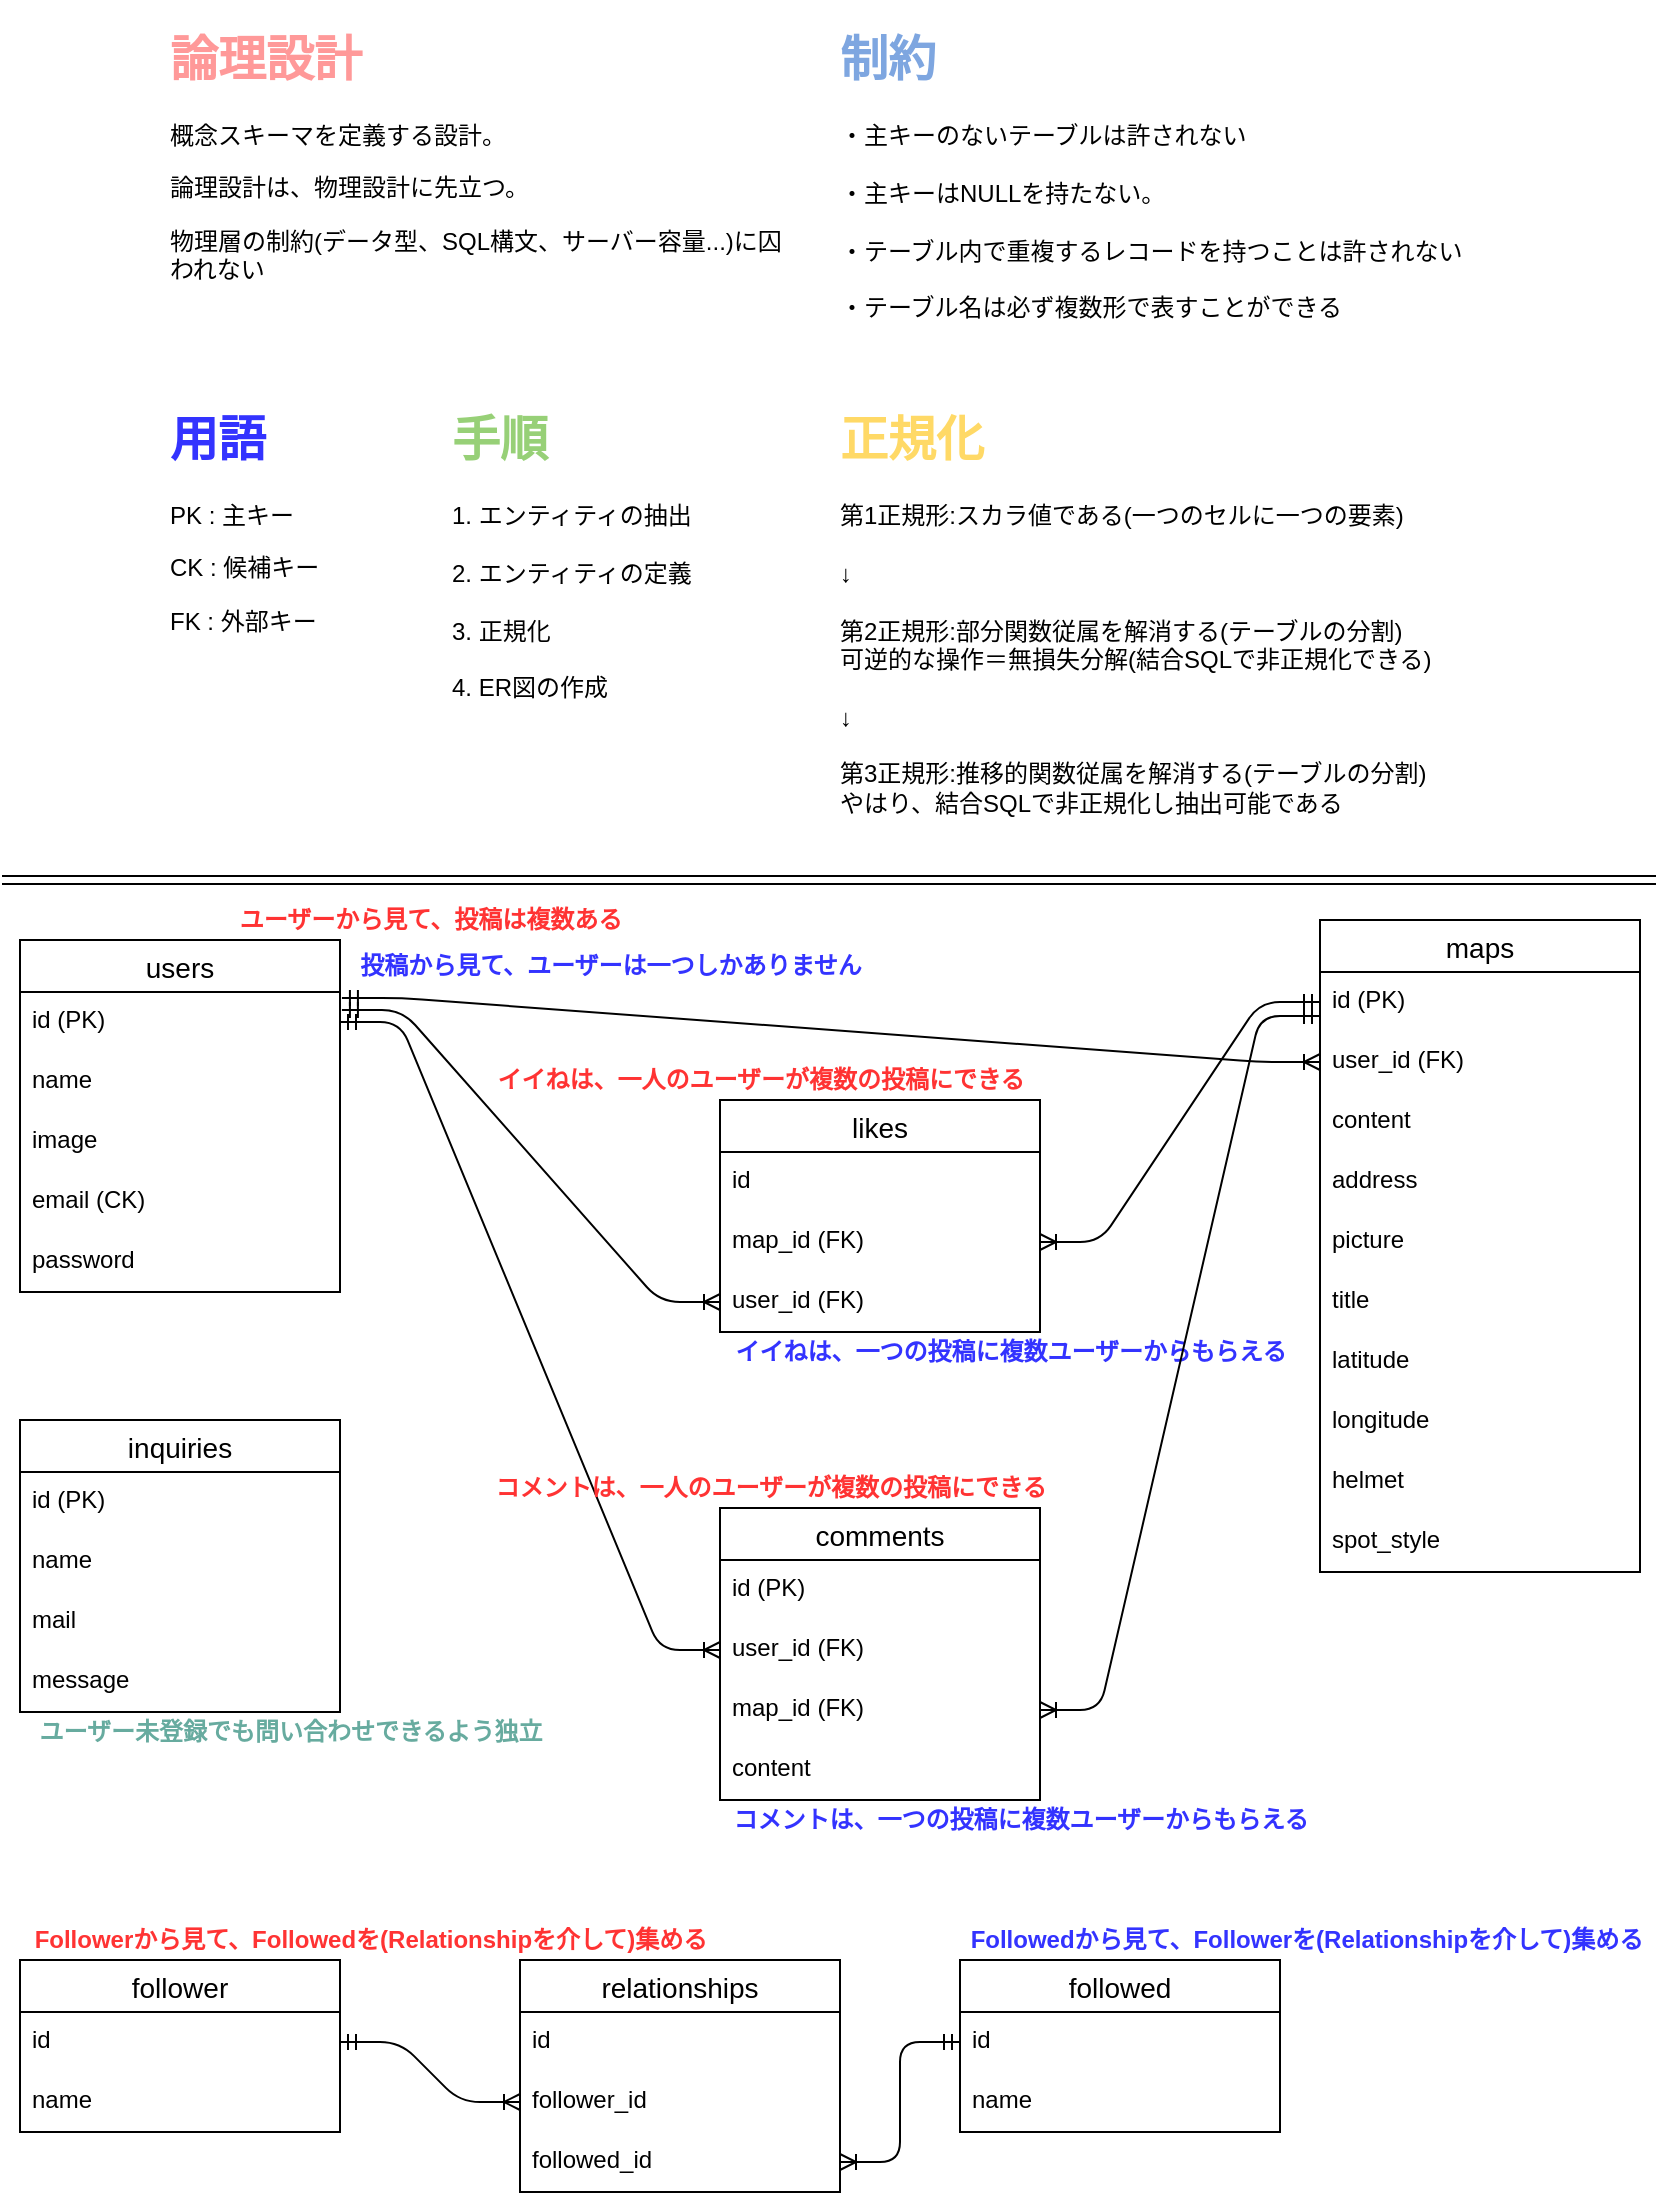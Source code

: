 <mxfile version="14.3.2" type="github">
  <diagram id="C5RBs43oDa-KdzZeNtuy" name="Page-1">
    <mxGraphModel dx="868" dy="532" grid="1" gridSize="10" guides="1" tooltips="1" connect="1" arrows="1" fold="1" page="1" pageScale="1" pageWidth="827" pageHeight="1169" math="0" shadow="0">
      <root>
        <mxCell id="WIyWlLk6GJQsqaUBKTNV-0" />
        <mxCell id="WIyWlLk6GJQsqaUBKTNV-1" parent="WIyWlLk6GJQsqaUBKTNV-0" />
        <mxCell id="j5EvmvPdPxWesLOsgkeJ-2" value="comments" style="swimlane;fontStyle=0;childLayout=stackLayout;horizontal=1;startSize=26;horizontalStack=0;resizeParent=1;resizeParentMax=0;resizeLast=0;collapsible=1;marginBottom=0;align=center;fontSize=14;" parent="WIyWlLk6GJQsqaUBKTNV-1" vertex="1">
          <mxGeometry x="359" y="754" width="160" height="146" as="geometry" />
        </mxCell>
        <mxCell id="j5EvmvPdPxWesLOsgkeJ-3" value="id (PK)" style="text;strokeColor=none;fillColor=none;spacingLeft=4;spacingRight=4;overflow=hidden;rotatable=0;points=[[0,0.5],[1,0.5]];portConstraint=eastwest;fontSize=12;" parent="j5EvmvPdPxWesLOsgkeJ-2" vertex="1">
          <mxGeometry y="26" width="160" height="30" as="geometry" />
        </mxCell>
        <mxCell id="j5EvmvPdPxWesLOsgkeJ-4" value="user_id (FK)" style="text;strokeColor=none;fillColor=none;spacingLeft=4;spacingRight=4;overflow=hidden;rotatable=0;points=[[0,0.5],[1,0.5]];portConstraint=eastwest;fontSize=12;" parent="j5EvmvPdPxWesLOsgkeJ-2" vertex="1">
          <mxGeometry y="56" width="160" height="30" as="geometry" />
        </mxCell>
        <mxCell id="j5EvmvPdPxWesLOsgkeJ-5" value="map_id (FK)" style="text;strokeColor=none;fillColor=none;spacingLeft=4;spacingRight=4;overflow=hidden;rotatable=0;points=[[0,0.5],[1,0.5]];portConstraint=eastwest;fontSize=12;" parent="j5EvmvPdPxWesLOsgkeJ-2" vertex="1">
          <mxGeometry y="86" width="160" height="30" as="geometry" />
        </mxCell>
        <mxCell id="j5EvmvPdPxWesLOsgkeJ-55" value="content" style="text;strokeColor=none;fillColor=none;spacingLeft=4;spacingRight=4;overflow=hidden;rotatable=0;points=[[0,0.5],[1,0.5]];portConstraint=eastwest;fontSize=12;" parent="j5EvmvPdPxWesLOsgkeJ-2" vertex="1">
          <mxGeometry y="116" width="160" height="30" as="geometry" />
        </mxCell>
        <mxCell id="j5EvmvPdPxWesLOsgkeJ-19" value="users" style="swimlane;fontStyle=0;childLayout=stackLayout;horizontal=1;startSize=26;horizontalStack=0;resizeParent=1;resizeParentMax=0;resizeLast=0;collapsible=1;marginBottom=0;align=center;fontSize=14;" parent="WIyWlLk6GJQsqaUBKTNV-1" vertex="1">
          <mxGeometry x="9" y="470" width="160" height="176" as="geometry" />
        </mxCell>
        <mxCell id="j5EvmvPdPxWesLOsgkeJ-20" value="id (PK)" style="text;strokeColor=none;fillColor=none;spacingLeft=4;spacingRight=4;overflow=hidden;rotatable=0;points=[[0,0.5],[1,0.5]];portConstraint=eastwest;fontSize=12;" parent="j5EvmvPdPxWesLOsgkeJ-19" vertex="1">
          <mxGeometry y="26" width="160" height="30" as="geometry" />
        </mxCell>
        <mxCell id="j5EvmvPdPxWesLOsgkeJ-22" value="name" style="text;strokeColor=none;fillColor=none;spacingLeft=4;spacingRight=4;overflow=hidden;rotatable=0;points=[[0,0.5],[1,0.5]];portConstraint=eastwest;fontSize=12;" parent="j5EvmvPdPxWesLOsgkeJ-19" vertex="1">
          <mxGeometry y="56" width="160" height="30" as="geometry" />
        </mxCell>
        <mxCell id="j5EvmvPdPxWesLOsgkeJ-56" value="image" style="text;strokeColor=none;fillColor=none;spacingLeft=4;spacingRight=4;overflow=hidden;rotatable=0;points=[[0,0.5],[1,0.5]];portConstraint=eastwest;fontSize=12;" parent="j5EvmvPdPxWesLOsgkeJ-19" vertex="1">
          <mxGeometry y="86" width="160" height="30" as="geometry" />
        </mxCell>
        <mxCell id="j5EvmvPdPxWesLOsgkeJ-57" value="email (CK)" style="text;strokeColor=none;fillColor=none;spacingLeft=4;spacingRight=4;overflow=hidden;rotatable=0;points=[[0,0.5],[1,0.5]];portConstraint=eastwest;fontSize=12;" parent="j5EvmvPdPxWesLOsgkeJ-19" vertex="1">
          <mxGeometry y="116" width="160" height="30" as="geometry" />
        </mxCell>
        <mxCell id="j5EvmvPdPxWesLOsgkeJ-58" value="password" style="text;strokeColor=none;fillColor=none;spacingLeft=4;spacingRight=4;overflow=hidden;rotatable=0;points=[[0,0.5],[1,0.5]];portConstraint=eastwest;fontSize=12;" parent="j5EvmvPdPxWesLOsgkeJ-19" vertex="1">
          <mxGeometry y="146" width="160" height="30" as="geometry" />
        </mxCell>
        <mxCell id="j5EvmvPdPxWesLOsgkeJ-23" value="inquiries" style="swimlane;fontStyle=0;childLayout=stackLayout;horizontal=1;startSize=26;horizontalStack=0;resizeParent=1;resizeParentMax=0;resizeLast=0;collapsible=1;marginBottom=0;align=center;fontSize=14;" parent="WIyWlLk6GJQsqaUBKTNV-1" vertex="1">
          <mxGeometry x="9" y="710" width="160" height="146" as="geometry" />
        </mxCell>
        <mxCell id="j5EvmvPdPxWesLOsgkeJ-24" value="id (PK)" style="text;strokeColor=none;fillColor=none;spacingLeft=4;spacingRight=4;overflow=hidden;rotatable=0;points=[[0,0.5],[1,0.5]];portConstraint=eastwest;fontSize=12;" parent="j5EvmvPdPxWesLOsgkeJ-23" vertex="1">
          <mxGeometry y="26" width="160" height="30" as="geometry" />
        </mxCell>
        <mxCell id="j5EvmvPdPxWesLOsgkeJ-25" value="name" style="text;strokeColor=none;fillColor=none;spacingLeft=4;spacingRight=4;overflow=hidden;rotatable=0;points=[[0,0.5],[1,0.5]];portConstraint=eastwest;fontSize=12;" parent="j5EvmvPdPxWesLOsgkeJ-23" vertex="1">
          <mxGeometry y="56" width="160" height="30" as="geometry" />
        </mxCell>
        <mxCell id="j5EvmvPdPxWesLOsgkeJ-54" value="mail" style="text;strokeColor=none;fillColor=none;spacingLeft=4;spacingRight=4;overflow=hidden;rotatable=0;points=[[0,0.5],[1,0.5]];portConstraint=eastwest;fontSize=12;" parent="j5EvmvPdPxWesLOsgkeJ-23" vertex="1">
          <mxGeometry y="86" width="160" height="30" as="geometry" />
        </mxCell>
        <mxCell id="j5EvmvPdPxWesLOsgkeJ-26" value="message" style="text;strokeColor=none;fillColor=none;spacingLeft=4;spacingRight=4;overflow=hidden;rotatable=0;points=[[0,0.5],[1,0.5]];portConstraint=eastwest;fontSize=12;" parent="j5EvmvPdPxWesLOsgkeJ-23" vertex="1">
          <mxGeometry y="116" width="160" height="30" as="geometry" />
        </mxCell>
        <mxCell id="j5EvmvPdPxWesLOsgkeJ-27" value="likes" style="swimlane;fontStyle=0;childLayout=stackLayout;horizontal=1;startSize=26;horizontalStack=0;resizeParent=1;resizeParentMax=0;resizeLast=0;collapsible=1;marginBottom=0;align=center;fontSize=14;" parent="WIyWlLk6GJQsqaUBKTNV-1" vertex="1">
          <mxGeometry x="359" y="550" width="160" height="116" as="geometry" />
        </mxCell>
        <mxCell id="j5EvmvPdPxWesLOsgkeJ-28" value="id" style="text;strokeColor=none;fillColor=none;spacingLeft=4;spacingRight=4;overflow=hidden;rotatable=0;points=[[0,0.5],[1,0.5]];portConstraint=eastwest;fontSize=12;" parent="j5EvmvPdPxWesLOsgkeJ-27" vertex="1">
          <mxGeometry y="26" width="160" height="30" as="geometry" />
        </mxCell>
        <mxCell id="j5EvmvPdPxWesLOsgkeJ-29" value="map_id (FK)" style="text;strokeColor=none;fillColor=none;spacingLeft=4;spacingRight=4;overflow=hidden;rotatable=0;points=[[0,0.5],[1,0.5]];portConstraint=eastwest;fontSize=12;" parent="j5EvmvPdPxWesLOsgkeJ-27" vertex="1">
          <mxGeometry y="56" width="160" height="30" as="geometry" />
        </mxCell>
        <mxCell id="j5EvmvPdPxWesLOsgkeJ-30" value="user_id (FK)" style="text;strokeColor=none;fillColor=none;spacingLeft=4;spacingRight=4;overflow=hidden;rotatable=0;points=[[0,0.5],[1,0.5]];portConstraint=eastwest;fontSize=12;" parent="j5EvmvPdPxWesLOsgkeJ-27" vertex="1">
          <mxGeometry y="86" width="160" height="30" as="geometry" />
        </mxCell>
        <mxCell id="j5EvmvPdPxWesLOsgkeJ-31" value="maps" style="swimlane;fontStyle=0;childLayout=stackLayout;horizontal=1;startSize=26;horizontalStack=0;resizeParent=1;resizeParentMax=0;resizeLast=0;collapsible=1;marginBottom=0;align=center;fontSize=14;" parent="WIyWlLk6GJQsqaUBKTNV-1" vertex="1">
          <mxGeometry x="659" y="460" width="160" height="326" as="geometry" />
        </mxCell>
        <mxCell id="j5EvmvPdPxWesLOsgkeJ-32" value="id (PK)" style="text;strokeColor=none;fillColor=none;spacingLeft=4;spacingRight=4;overflow=hidden;rotatable=0;points=[[0,0.5],[1,0.5]];portConstraint=eastwest;fontSize=12;" parent="j5EvmvPdPxWesLOsgkeJ-31" vertex="1">
          <mxGeometry y="26" width="160" height="30" as="geometry" />
        </mxCell>
        <mxCell id="j5EvmvPdPxWesLOsgkeJ-50" value="user_id (FK)" style="text;strokeColor=none;fillColor=none;spacingLeft=4;spacingRight=4;overflow=hidden;rotatable=0;points=[[0,0.5],[1,0.5]];portConstraint=eastwest;fontSize=12;" parent="j5EvmvPdPxWesLOsgkeJ-31" vertex="1">
          <mxGeometry y="56" width="160" height="30" as="geometry" />
        </mxCell>
        <mxCell id="j5EvmvPdPxWesLOsgkeJ-46" value="content" style="text;strokeColor=none;fillColor=none;spacingLeft=4;spacingRight=4;overflow=hidden;rotatable=0;points=[[0,0.5],[1,0.5]];portConstraint=eastwest;fontSize=12;" parent="j5EvmvPdPxWesLOsgkeJ-31" vertex="1">
          <mxGeometry y="86" width="160" height="30" as="geometry" />
        </mxCell>
        <mxCell id="j5EvmvPdPxWesLOsgkeJ-33" value="address&#xa;" style="text;strokeColor=none;fillColor=none;spacingLeft=4;spacingRight=4;overflow=hidden;rotatable=0;points=[[0,0.5],[1,0.5]];portConstraint=eastwest;fontSize=12;" parent="j5EvmvPdPxWesLOsgkeJ-31" vertex="1">
          <mxGeometry y="116" width="160" height="30" as="geometry" />
        </mxCell>
        <mxCell id="j5EvmvPdPxWesLOsgkeJ-49" value="picture" style="text;strokeColor=none;fillColor=none;spacingLeft=4;spacingRight=4;overflow=hidden;rotatable=0;points=[[0,0.5],[1,0.5]];portConstraint=eastwest;fontSize=12;" parent="j5EvmvPdPxWesLOsgkeJ-31" vertex="1">
          <mxGeometry y="146" width="160" height="30" as="geometry" />
        </mxCell>
        <mxCell id="j5EvmvPdPxWesLOsgkeJ-53" value="title" style="text;strokeColor=none;fillColor=none;spacingLeft=4;spacingRight=4;overflow=hidden;rotatable=0;points=[[0,0.5],[1,0.5]];portConstraint=eastwest;fontSize=12;" parent="j5EvmvPdPxWesLOsgkeJ-31" vertex="1">
          <mxGeometry y="176" width="160" height="30" as="geometry" />
        </mxCell>
        <mxCell id="j5EvmvPdPxWesLOsgkeJ-34" value="latitude&#xa;" style="text;strokeColor=none;fillColor=none;spacingLeft=4;spacingRight=4;overflow=hidden;rotatable=0;points=[[0,0.5],[1,0.5]];portConstraint=eastwest;fontSize=12;" parent="j5EvmvPdPxWesLOsgkeJ-31" vertex="1">
          <mxGeometry y="206" width="160" height="30" as="geometry" />
        </mxCell>
        <mxCell id="j5EvmvPdPxWesLOsgkeJ-48" value="longitude" style="text;strokeColor=none;fillColor=none;spacingLeft=4;spacingRight=4;overflow=hidden;rotatable=0;points=[[0,0.5],[1,0.5]];portConstraint=eastwest;fontSize=12;" parent="j5EvmvPdPxWesLOsgkeJ-31" vertex="1">
          <mxGeometry y="236" width="160" height="30" as="geometry" />
        </mxCell>
        <mxCell id="j5EvmvPdPxWesLOsgkeJ-52" value="helmet" style="text;strokeColor=none;fillColor=none;spacingLeft=4;spacingRight=4;overflow=hidden;rotatable=0;points=[[0,0.5],[1,0.5]];portConstraint=eastwest;fontSize=12;" parent="j5EvmvPdPxWesLOsgkeJ-31" vertex="1">
          <mxGeometry y="266" width="160" height="30" as="geometry" />
        </mxCell>
        <mxCell id="j5EvmvPdPxWesLOsgkeJ-51" value="spot_style" style="text;strokeColor=none;fillColor=none;spacingLeft=4;spacingRight=4;overflow=hidden;rotatable=0;points=[[0,0.5],[1,0.5]];portConstraint=eastwest;fontSize=12;" parent="j5EvmvPdPxWesLOsgkeJ-31" vertex="1">
          <mxGeometry y="296" width="160" height="30" as="geometry" />
        </mxCell>
        <mxCell id="j5EvmvPdPxWesLOsgkeJ-35" value="relationships" style="swimlane;fontStyle=0;childLayout=stackLayout;horizontal=1;startSize=26;horizontalStack=0;resizeParent=1;resizeParentMax=0;resizeLast=0;collapsible=1;marginBottom=0;align=center;fontSize=14;" parent="WIyWlLk6GJQsqaUBKTNV-1" vertex="1">
          <mxGeometry x="259" y="980" width="160" height="116" as="geometry" />
        </mxCell>
        <mxCell id="j5EvmvPdPxWesLOsgkeJ-36" value="id" style="text;strokeColor=none;fillColor=none;spacingLeft=4;spacingRight=4;overflow=hidden;rotatable=0;points=[[0,0.5],[1,0.5]];portConstraint=eastwest;fontSize=12;" parent="j5EvmvPdPxWesLOsgkeJ-35" vertex="1">
          <mxGeometry y="26" width="160" height="30" as="geometry" />
        </mxCell>
        <mxCell id="j5EvmvPdPxWesLOsgkeJ-37" value="follower_id" style="text;strokeColor=none;fillColor=none;spacingLeft=4;spacingRight=4;overflow=hidden;rotatable=0;points=[[0,0.5],[1,0.5]];portConstraint=eastwest;fontSize=12;" parent="j5EvmvPdPxWesLOsgkeJ-35" vertex="1">
          <mxGeometry y="56" width="160" height="30" as="geometry" />
        </mxCell>
        <mxCell id="j5EvmvPdPxWesLOsgkeJ-38" value="followed_id" style="text;strokeColor=none;fillColor=none;spacingLeft=4;spacingRight=4;overflow=hidden;rotatable=0;points=[[0,0.5],[1,0.5]];portConstraint=eastwest;fontSize=12;" parent="j5EvmvPdPxWesLOsgkeJ-35" vertex="1">
          <mxGeometry y="86" width="160" height="30" as="geometry" />
        </mxCell>
        <mxCell id="j5EvmvPdPxWesLOsgkeJ-69" value="&lt;h1&gt;&lt;font color=&quot;#ff9999&quot;&gt;論理設計&lt;/font&gt;&lt;/h1&gt;&lt;p&gt;&lt;span&gt;概念スキーマを定義する設計。&lt;/span&gt;&lt;/p&gt;&lt;p&gt;&lt;span&gt;論理設計は、物理設計に先立つ。&lt;/span&gt;&lt;/p&gt;&lt;p&gt;&lt;span&gt;物理層の制約&lt;/span&gt;&lt;span&gt;(データ型、SQL構文、サーバー容量...)に囚われない&lt;/span&gt;&lt;br&gt;&lt;/p&gt;" style="text;html=1;strokeColor=none;fillColor=none;spacing=5;spacingTop=-20;whiteSpace=wrap;overflow=hidden;rounded=0;" parent="WIyWlLk6GJQsqaUBKTNV-1" vertex="1">
          <mxGeometry x="79" y="10" width="321" height="150" as="geometry" />
        </mxCell>
        <mxCell id="j5EvmvPdPxWesLOsgkeJ-132" value="" style="edgeStyle=entityRelationEdgeStyle;fontSize=12;html=1;endArrow=ERoneToMany;startArrow=ERmandOne;exitX=1.006;exitY=0.1;exitDx=0;exitDy=0;entryX=0;entryY=0.5;entryDx=0;entryDy=0;exitPerimeter=0;" parent="WIyWlLk6GJQsqaUBKTNV-1" source="j5EvmvPdPxWesLOsgkeJ-20" target="j5EvmvPdPxWesLOsgkeJ-50" edge="1">
          <mxGeometry width="100" height="100" relative="1" as="geometry">
            <mxPoint x="219" y="520" as="sourcePoint" />
            <mxPoint x="319" y="420" as="targetPoint" />
          </mxGeometry>
        </mxCell>
        <mxCell id="j5EvmvPdPxWesLOsgkeJ-133" value="ユーザーから見て、投稿は複数ある" style="text;html=1;align=center;verticalAlign=middle;resizable=0;points=[];autosize=1;fontColor=#FF3333;fontStyle=1" parent="WIyWlLk6GJQsqaUBKTNV-1" vertex="1">
          <mxGeometry x="109" y="450" width="210" height="20" as="geometry" />
        </mxCell>
        <mxCell id="j5EvmvPdPxWesLOsgkeJ-135" value="follower" style="swimlane;fontStyle=0;childLayout=stackLayout;horizontal=1;startSize=26;horizontalStack=0;resizeParent=1;resizeParentMax=0;resizeLast=0;collapsible=1;marginBottom=0;align=center;fontSize=14;" parent="WIyWlLk6GJQsqaUBKTNV-1" vertex="1">
          <mxGeometry x="9" y="980" width="160" height="86" as="geometry" />
        </mxCell>
        <mxCell id="j5EvmvPdPxWesLOsgkeJ-136" value="id" style="text;strokeColor=none;fillColor=none;spacingLeft=4;spacingRight=4;overflow=hidden;rotatable=0;points=[[0,0.5],[1,0.5]];portConstraint=eastwest;fontSize=12;" parent="j5EvmvPdPxWesLOsgkeJ-135" vertex="1">
          <mxGeometry y="26" width="160" height="30" as="geometry" />
        </mxCell>
        <mxCell id="j5EvmvPdPxWesLOsgkeJ-137" value="name" style="text;strokeColor=none;fillColor=none;spacingLeft=4;spacingRight=4;overflow=hidden;rotatable=0;points=[[0,0.5],[1,0.5]];portConstraint=eastwest;fontSize=12;" parent="j5EvmvPdPxWesLOsgkeJ-135" vertex="1">
          <mxGeometry y="56" width="160" height="30" as="geometry" />
        </mxCell>
        <mxCell id="j5EvmvPdPxWesLOsgkeJ-139" value="followed" style="swimlane;fontStyle=0;childLayout=stackLayout;horizontal=1;startSize=26;horizontalStack=0;resizeParent=1;resizeParentMax=0;resizeLast=0;collapsible=1;marginBottom=0;align=center;fontSize=14;" parent="WIyWlLk6GJQsqaUBKTNV-1" vertex="1">
          <mxGeometry x="479" y="980" width="160" height="86" as="geometry" />
        </mxCell>
        <mxCell id="j5EvmvPdPxWesLOsgkeJ-140" value="id" style="text;strokeColor=none;fillColor=none;spacingLeft=4;spacingRight=4;overflow=hidden;rotatable=0;points=[[0,0.5],[1,0.5]];portConstraint=eastwest;fontSize=12;" parent="j5EvmvPdPxWesLOsgkeJ-139" vertex="1">
          <mxGeometry y="26" width="160" height="30" as="geometry" />
        </mxCell>
        <mxCell id="j5EvmvPdPxWesLOsgkeJ-141" value="name" style="text;strokeColor=none;fillColor=none;spacingLeft=4;spacingRight=4;overflow=hidden;rotatable=0;points=[[0,0.5],[1,0.5]];portConstraint=eastwest;fontSize=12;" parent="j5EvmvPdPxWesLOsgkeJ-139" vertex="1">
          <mxGeometry y="56" width="160" height="30" as="geometry" />
        </mxCell>
        <mxCell id="j5EvmvPdPxWesLOsgkeJ-143" value="" style="edgeStyle=entityRelationEdgeStyle;fontSize=12;html=1;endArrow=ERoneToMany;startArrow=ERmandOne;entryX=0;entryY=0.5;entryDx=0;entryDy=0;exitX=1;exitY=0.5;exitDx=0;exitDy=0;" parent="WIyWlLk6GJQsqaUBKTNV-1" source="j5EvmvPdPxWesLOsgkeJ-136" target="j5EvmvPdPxWesLOsgkeJ-37" edge="1">
          <mxGeometry width="100" height="100" relative="1" as="geometry">
            <mxPoint x="119" y="990" as="sourcePoint" />
            <mxPoint x="219" y="890" as="targetPoint" />
          </mxGeometry>
        </mxCell>
        <mxCell id="j5EvmvPdPxWesLOsgkeJ-145" value="" style="edgeStyle=entityRelationEdgeStyle;fontSize=12;html=1;endArrow=ERoneToMany;startArrow=ERmandOne;entryX=1;entryY=0.5;entryDx=0;entryDy=0;exitX=0;exitY=0.5;exitDx=0;exitDy=0;" parent="WIyWlLk6GJQsqaUBKTNV-1" source="j5EvmvPdPxWesLOsgkeJ-140" target="j5EvmvPdPxWesLOsgkeJ-38" edge="1">
          <mxGeometry width="100" height="100" relative="1" as="geometry">
            <mxPoint x="209" y="990" as="sourcePoint" />
            <mxPoint x="309" y="890" as="targetPoint" />
          </mxGeometry>
        </mxCell>
        <mxCell id="j5EvmvPdPxWesLOsgkeJ-147" value="" style="edgeStyle=entityRelationEdgeStyle;fontSize=12;html=1;endArrow=ERoneToMany;startArrow=ERmandOne;entryX=0;entryY=0.5;entryDx=0;entryDy=0;exitX=1.006;exitY=0.3;exitDx=0;exitDy=0;exitPerimeter=0;" parent="WIyWlLk6GJQsqaUBKTNV-1" source="j5EvmvPdPxWesLOsgkeJ-20" target="j5EvmvPdPxWesLOsgkeJ-30" edge="1">
          <mxGeometry width="100" height="100" relative="1" as="geometry">
            <mxPoint x="209" y="520" as="sourcePoint" />
            <mxPoint x="339" y="650" as="targetPoint" />
          </mxGeometry>
        </mxCell>
        <mxCell id="j5EvmvPdPxWesLOsgkeJ-148" value="" style="edgeStyle=entityRelationEdgeStyle;fontSize=12;html=1;endArrow=ERoneToMany;startArrow=ERmandOne;entryX=1;entryY=0.5;entryDx=0;entryDy=0;exitX=0;exitY=0.5;exitDx=0;exitDy=0;" parent="WIyWlLk6GJQsqaUBKTNV-1" source="j5EvmvPdPxWesLOsgkeJ-32" target="j5EvmvPdPxWesLOsgkeJ-29" edge="1">
          <mxGeometry width="100" height="100" relative="1" as="geometry">
            <mxPoint x="464" y="750" as="sourcePoint" />
            <mxPoint x="564" y="650" as="targetPoint" />
          </mxGeometry>
        </mxCell>
        <mxCell id="j5EvmvPdPxWesLOsgkeJ-149" value="コメントは、一つの投稿に複数ユーザーからもらえる" style="text;html=1;align=center;verticalAlign=middle;resizable=0;points=[];autosize=1;fontColor=#3333FF;fontStyle=1" parent="WIyWlLk6GJQsqaUBKTNV-1" vertex="1">
          <mxGeometry x="359" y="900" width="300" height="20" as="geometry" />
        </mxCell>
        <mxCell id="j5EvmvPdPxWesLOsgkeJ-150" value="イイねは、一つの投稿に複数ユーザーからもらえる" style="text;html=1;align=center;verticalAlign=middle;resizable=0;points=[];autosize=1;fontColor=#3333FF;fontStyle=1" parent="WIyWlLk6GJQsqaUBKTNV-1" vertex="1">
          <mxGeometry x="359" y="666" width="290" height="20" as="geometry" />
        </mxCell>
        <mxCell id="j5EvmvPdPxWesLOsgkeJ-151" value="イイねは、一人のユーザーが複数の投稿にできる" style="text;html=1;align=center;verticalAlign=middle;resizable=0;points=[];autosize=1;fontColor=#FF3333;fontStyle=1" parent="WIyWlLk6GJQsqaUBKTNV-1" vertex="1">
          <mxGeometry x="239" y="530" width="280" height="20" as="geometry" />
        </mxCell>
        <mxCell id="j5EvmvPdPxWesLOsgkeJ-152" value="" style="edgeStyle=entityRelationEdgeStyle;fontSize=12;html=1;endArrow=ERoneToMany;startArrow=ERmandOne;entryX=0;entryY=0.5;entryDx=0;entryDy=0;exitX=1;exitY=0.5;exitDx=0;exitDy=0;" parent="WIyWlLk6GJQsqaUBKTNV-1" source="j5EvmvPdPxWesLOsgkeJ-20" target="j5EvmvPdPxWesLOsgkeJ-4" edge="1">
          <mxGeometry width="100" height="100" relative="1" as="geometry">
            <mxPoint x="201" y="511" as="sourcePoint" />
            <mxPoint x="339" y="730" as="targetPoint" />
          </mxGeometry>
        </mxCell>
        <mxCell id="j5EvmvPdPxWesLOsgkeJ-153" value="" style="edgeStyle=entityRelationEdgeStyle;fontSize=12;html=1;endArrow=ERoneToMany;startArrow=ERmandOne;entryX=1;entryY=0.5;entryDx=0;entryDy=0;exitX=0;exitY=0.733;exitDx=0;exitDy=0;exitPerimeter=0;" parent="WIyWlLk6GJQsqaUBKTNV-1" source="j5EvmvPdPxWesLOsgkeJ-32" target="j5EvmvPdPxWesLOsgkeJ-5" edge="1">
          <mxGeometry width="100" height="100" relative="1" as="geometry">
            <mxPoint x="619" y="700" as="sourcePoint" />
            <mxPoint x="609" y="730" as="targetPoint" />
          </mxGeometry>
        </mxCell>
        <mxCell id="j5EvmvPdPxWesLOsgkeJ-156" value="コメントは、一人のユーザーが複数の投稿にできる" style="text;html=1;align=center;verticalAlign=middle;resizable=0;points=[];autosize=1;fontColor=#FF3333;fontStyle=1" parent="WIyWlLk6GJQsqaUBKTNV-1" vertex="1">
          <mxGeometry x="239" y="734" width="290" height="20" as="geometry" />
        </mxCell>
        <mxCell id="j5EvmvPdPxWesLOsgkeJ-205" value="&lt;br style=&quot;&quot;&gt;&lt;span style=&quot;&quot;&gt;投稿から見て、ユーザーは一つしかありません&lt;/span&gt;" style="text;html=1;align=center;verticalAlign=middle;resizable=0;points=[];autosize=1;fontColor=#3333FF;fontStyle=1" parent="WIyWlLk6GJQsqaUBKTNV-1" vertex="1">
          <mxGeometry x="169" y="460" width="270" height="30" as="geometry" />
        </mxCell>
        <mxCell id="Rhw1GHtWlt8gGuhBuGEP-0" value="ユーザー未登録でも問い合わせできるよう独立" style="text;html=1;align=center;verticalAlign=middle;resizable=0;points=[];autosize=1;fontStyle=1;fontColor=#67AB9F;" vertex="1" parent="WIyWlLk6GJQsqaUBKTNV-1">
          <mxGeometry x="9" y="856" width="270" height="20" as="geometry" />
        </mxCell>
        <mxCell id="Rhw1GHtWlt8gGuhBuGEP-1" value="&lt;strong style=&quot;background-color: rgb(255, 255, 255); box-sizing: inherit;&quot;&gt;&lt;font style=&quot;font-size: 12px&quot;&gt;Followedから見て、Followerを(Relationshipを介して)集める&lt;/font&gt;&lt;/strong&gt;" style="text;html=1;align=center;verticalAlign=middle;resizable=0;points=[];autosize=1;fontColor=#3333FF;" vertex="1" parent="WIyWlLk6GJQsqaUBKTNV-1">
          <mxGeometry x="477" y="960" width="350" height="20" as="geometry" />
        </mxCell>
        <mxCell id="Rhw1GHtWlt8gGuhBuGEP-2" value="&lt;strong style=&quot;background-color: rgb(255, 255, 255); box-sizing: inherit;&quot;&gt;&lt;font style=&quot;font-size: 12px&quot;&gt;Followerから見て、Followedを(Relationshipを介して)集める&lt;/font&gt;&lt;/strong&gt;" style="text;html=1;align=center;verticalAlign=middle;resizable=0;points=[];autosize=1;fontColor=#FF3333;" vertex="1" parent="WIyWlLk6GJQsqaUBKTNV-1">
          <mxGeometry x="9" y="960" width="350" height="20" as="geometry" />
        </mxCell>
        <mxCell id="Rhw1GHtWlt8gGuhBuGEP-3" value="&lt;h1&gt;用語&lt;/h1&gt;&lt;p&gt;&lt;font color=&quot;#000000&quot;&gt;PK : 主キー&lt;/font&gt;&lt;/p&gt;&lt;p&gt;&lt;font color=&quot;#000000&quot;&gt;CK : 候補キー&lt;/font&gt;&lt;/p&gt;&lt;p&gt;&lt;font color=&quot;#000000&quot;&gt;FK : 外部キー&lt;/font&gt;&lt;span&gt;&amp;nbsp;&lt;/span&gt;&lt;/p&gt;" style="text;html=1;strokeColor=none;fillColor=none;spacing=5;spacingTop=-20;whiteSpace=wrap;overflow=hidden;rounded=0;fontColor=#3333FF;" vertex="1" parent="WIyWlLk6GJQsqaUBKTNV-1">
          <mxGeometry x="79" y="200" width="100" height="120" as="geometry" />
        </mxCell>
        <mxCell id="Rhw1GHtWlt8gGuhBuGEP-4" value="&lt;h1&gt;&lt;font color=&quot;#97d077&quot;&gt;手順&lt;/font&gt;&lt;/h1&gt;&lt;div&gt;&lt;span style=&quot;color: rgb(0 , 0 , 0)&quot;&gt;1. エンティティの抽出&lt;/span&gt;&lt;/div&gt;&lt;div&gt;&lt;br style=&quot;color: rgb(0 , 0 , 0)&quot;&gt;&lt;span style=&quot;color: rgb(0 , 0 , 0)&quot;&gt;2. エンティティの定義&lt;/span&gt;&lt;/div&gt;&lt;div&gt;&lt;br style=&quot;color: rgb(0 , 0 , 0)&quot;&gt;&lt;span style=&quot;color: rgb(0 , 0 , 0)&quot;&gt;3. 正規化&lt;/span&gt;&lt;/div&gt;&lt;div&gt;&lt;br style=&quot;color: rgb(0 , 0 , 0)&quot;&gt;&lt;span style=&quot;color: rgb(0 , 0 , 0)&quot;&gt;4. ER図の作成&lt;/span&gt;&lt;br&gt;&lt;/div&gt;" style="text;html=1;strokeColor=none;fillColor=none;spacing=5;spacingTop=-20;whiteSpace=wrap;overflow=hidden;rounded=0;fontColor=#3333FF;" vertex="1" parent="WIyWlLk6GJQsqaUBKTNV-1">
          <mxGeometry x="220" y="200" width="140" height="160" as="geometry" />
        </mxCell>
        <mxCell id="Rhw1GHtWlt8gGuhBuGEP-5" value="&lt;h1&gt;&lt;font color=&quot;#7ea6e0&quot;&gt;制約&lt;/font&gt;&lt;/h1&gt;&lt;div&gt;&lt;span style=&quot;color: rgb(0 , 0 , 0)&quot;&gt;・主キーのないテーブルは許されない&lt;/span&gt;&lt;/div&gt;&lt;div&gt;&lt;br style=&quot;color: rgb(0 , 0 , 0)&quot;&gt;&lt;span style=&quot;color: rgb(0 , 0 , 0)&quot;&gt;・主キーはNULLを持たない。&lt;/span&gt;&lt;/div&gt;&lt;div&gt;&lt;br style=&quot;color: rgb(0 , 0 , 0)&quot;&gt;&lt;span style=&quot;color: rgb(0 , 0 , 0)&quot;&gt;・テーブル内で重複するレコードを持つことは許されない&lt;/span&gt;&lt;/div&gt;&lt;div&gt;&lt;br style=&quot;color: rgb(0 , 0 , 0)&quot;&gt;&lt;span style=&quot;color: rgb(0 , 0 , 0)&quot;&gt;・テーブル名は必ず複数形で表すことができる&lt;/span&gt;&lt;font color=&quot;#7ea6e0&quot;&gt;&lt;br&gt;&lt;/font&gt;&lt;/div&gt;" style="text;html=1;strokeColor=none;fillColor=none;spacing=5;spacingTop=-20;whiteSpace=wrap;overflow=hidden;rounded=0;fontColor=#3333FF;" vertex="1" parent="WIyWlLk6GJQsqaUBKTNV-1">
          <mxGeometry x="414" y="10" width="346" height="160" as="geometry" />
        </mxCell>
        <mxCell id="Rhw1GHtWlt8gGuhBuGEP-6" value="&lt;h1&gt;&lt;font color=&quot;#ffd966&quot;&gt;正規化&lt;/font&gt;&lt;/h1&gt;&lt;div&gt;&lt;span style=&quot;color: rgb(0 , 0 , 0)&quot;&gt;第1正規形:スカラ値である(一つのセルに一つの要素)&lt;/span&gt;&lt;/div&gt;&lt;div&gt;&lt;br style=&quot;color: rgb(0 , 0 , 0)&quot;&gt;&lt;span style=&quot;color: rgb(0 , 0 , 0)&quot;&gt;↓&lt;/span&gt;&lt;/div&gt;&lt;div&gt;&lt;br style=&quot;color: rgb(0 , 0 , 0)&quot;&gt;&lt;span style=&quot;color: rgb(0 , 0 , 0)&quot;&gt;第2正規形:部分関数従属を解消する(テーブルの分割)&lt;/span&gt;&lt;br style=&quot;color: rgb(0 , 0 , 0)&quot;&gt;&lt;span style=&quot;color: rgb(0 , 0 , 0)&quot;&gt;可逆的な操作＝無損失分解(結合SQLで非正規化できる)&lt;/span&gt;&lt;br style=&quot;color: rgb(0 , 0 , 0)&quot;&gt;&lt;span style=&quot;color: rgb(0 , 0 , 0)&quot;&gt;&lt;br&gt;&lt;/span&gt;&lt;/div&gt;&lt;div&gt;&lt;span style=&quot;color: rgb(0 , 0 , 0)&quot;&gt;↓&lt;/span&gt;&lt;/div&gt;&lt;div&gt;&lt;br style=&quot;color: rgb(0 , 0 , 0)&quot;&gt;&lt;span style=&quot;color: rgb(0 , 0 , 0)&quot;&gt;第3正規形:推移的関数従属を解消する(テーブルの分割)&lt;/span&gt;&lt;br style=&quot;color: rgb(0 , 0 , 0)&quot;&gt;&lt;span style=&quot;color: rgb(0 , 0 , 0)&quot;&gt;やはり、結合SQLで非正規化し抽出可能である&lt;/span&gt;&lt;font color=&quot;#ffd966&quot;&gt;&lt;br&gt;&lt;/font&gt;&lt;/div&gt;" style="text;html=1;strokeColor=none;fillColor=none;spacing=5;spacingTop=-20;whiteSpace=wrap;overflow=hidden;rounded=0;fontColor=#3333FF;" vertex="1" parent="WIyWlLk6GJQsqaUBKTNV-1">
          <mxGeometry x="414" y="200" width="391" height="210" as="geometry" />
        </mxCell>
        <mxCell id="Rhw1GHtWlt8gGuhBuGEP-7" value="" style="shape=link;html=1;fontColor=#3333FF;" edge="1" parent="WIyWlLk6GJQsqaUBKTNV-1">
          <mxGeometry width="100" relative="1" as="geometry">
            <mxPoint y="440" as="sourcePoint" />
            <mxPoint x="827" y="440" as="targetPoint" />
          </mxGeometry>
        </mxCell>
      </root>
    </mxGraphModel>
  </diagram>
</mxfile>
